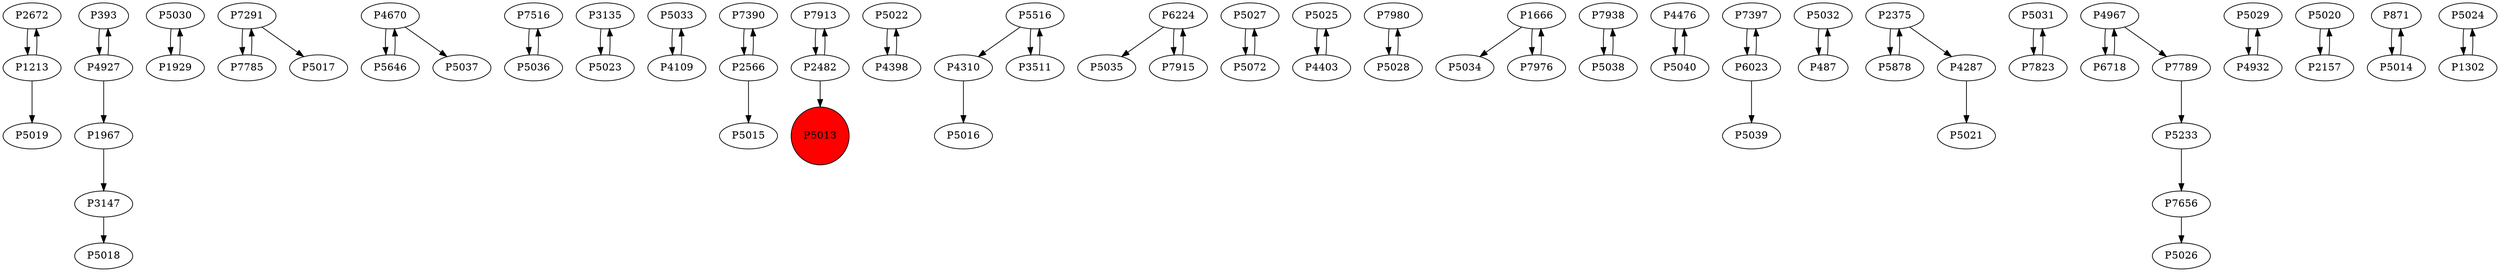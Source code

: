 digraph {
	P2672 -> P1213
	P393 -> P4927
	P5030 -> P1929
	P7291 -> P7785
	P4670 -> P5646
	P7516 -> P5036
	P7785 -> P7291
	P3135 -> P5023
	P5033 -> P4109
	P7390 -> P2566
	P1929 -> P5030
	P7913 -> P2482
	P5022 -> P4398
	P4398 -> P5022
	P4927 -> P1967
	P5516 -> P4310
	P5023 -> P3135
	P6224 -> P5035
	P5027 -> P5072
	P5025 -> P4403
	P2566 -> P7390
	P7980 -> P5028
	P5516 -> P3511
	P1666 -> P5034
	P1967 -> P3147
	P7915 -> P6224
	P7938 -> P5038
	P4476 -> P5040
	P1666 -> P7976
	P7397 -> P6023
	P5032 -> P487
	P2375 -> P5878
	P7976 -> P1666
	P2482 -> P5013
	P6224 -> P7915
	P5646 -> P4670
	P2482 -> P7913
	P5031 -> P7823
	P5040 -> P4476
	P6023 -> P7397
	P1213 -> P2672
	P4109 -> P5033
	P2375 -> P4287
	P7656 -> P5026
	P5029 -> P4932
	P7823 -> P5031
	P5020 -> P2157
	P2157 -> P5020
	P1213 -> P5019
	P871 -> P5014
	P4670 -> P5037
	P5014 -> P871
	P4967 -> P6718
	P4927 -> P393
	P4287 -> P5021
	P3511 -> P5516
	P5878 -> P2375
	P2566 -> P5015
	P5024 -> P1302
	P4932 -> P5029
	P3147 -> P5018
	P4403 -> P5025
	P5028 -> P7980
	P7291 -> P5017
	P5036 -> P7516
	P487 -> P5032
	P1302 -> P5024
	P7789 -> P5233
	P4310 -> P5016
	P5233 -> P7656
	P5072 -> P5027
	P5038 -> P7938
	P6023 -> P5039
	P4967 -> P7789
	P6718 -> P4967
	P5013 [shape=circle]
	P5013 [style=filled]
	P5013 [fillcolor=red]
}